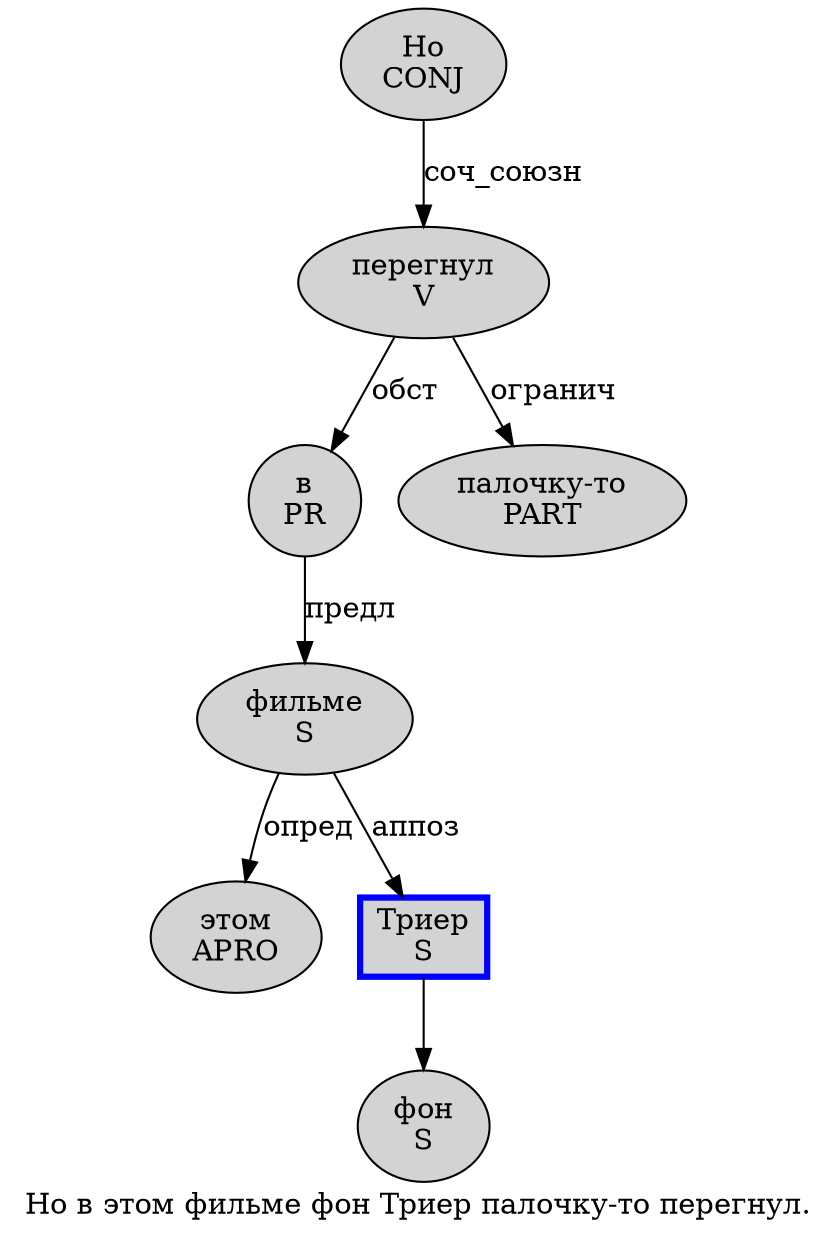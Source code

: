 digraph SENTENCE_1707 {
	graph [label="Но в этом фильме фон Триер палочку-то перегнул."]
	node [style=filled]
		0 [label="Но
CONJ" color="" fillcolor=lightgray penwidth=1 shape=ellipse]
		1 [label="в
PR" color="" fillcolor=lightgray penwidth=1 shape=ellipse]
		2 [label="этом
APRO" color="" fillcolor=lightgray penwidth=1 shape=ellipse]
		3 [label="фильме
S" color="" fillcolor=lightgray penwidth=1 shape=ellipse]
		4 [label="фон
S" color="" fillcolor=lightgray penwidth=1 shape=ellipse]
		5 [label="Триер
S" color=blue fillcolor=lightgray penwidth=3 shape=box]
		6 [label="палочку-то
PART" color="" fillcolor=lightgray penwidth=1 shape=ellipse]
		7 [label="перегнул
V" color="" fillcolor=lightgray penwidth=1 shape=ellipse]
			7 -> 1 [label="обст"]
			7 -> 6 [label="огранич"]
			5 -> 4
			1 -> 3 [label="предл"]
			3 -> 2 [label="опред"]
			3 -> 5 [label="аппоз"]
			0 -> 7 [label="соч_союзн"]
}